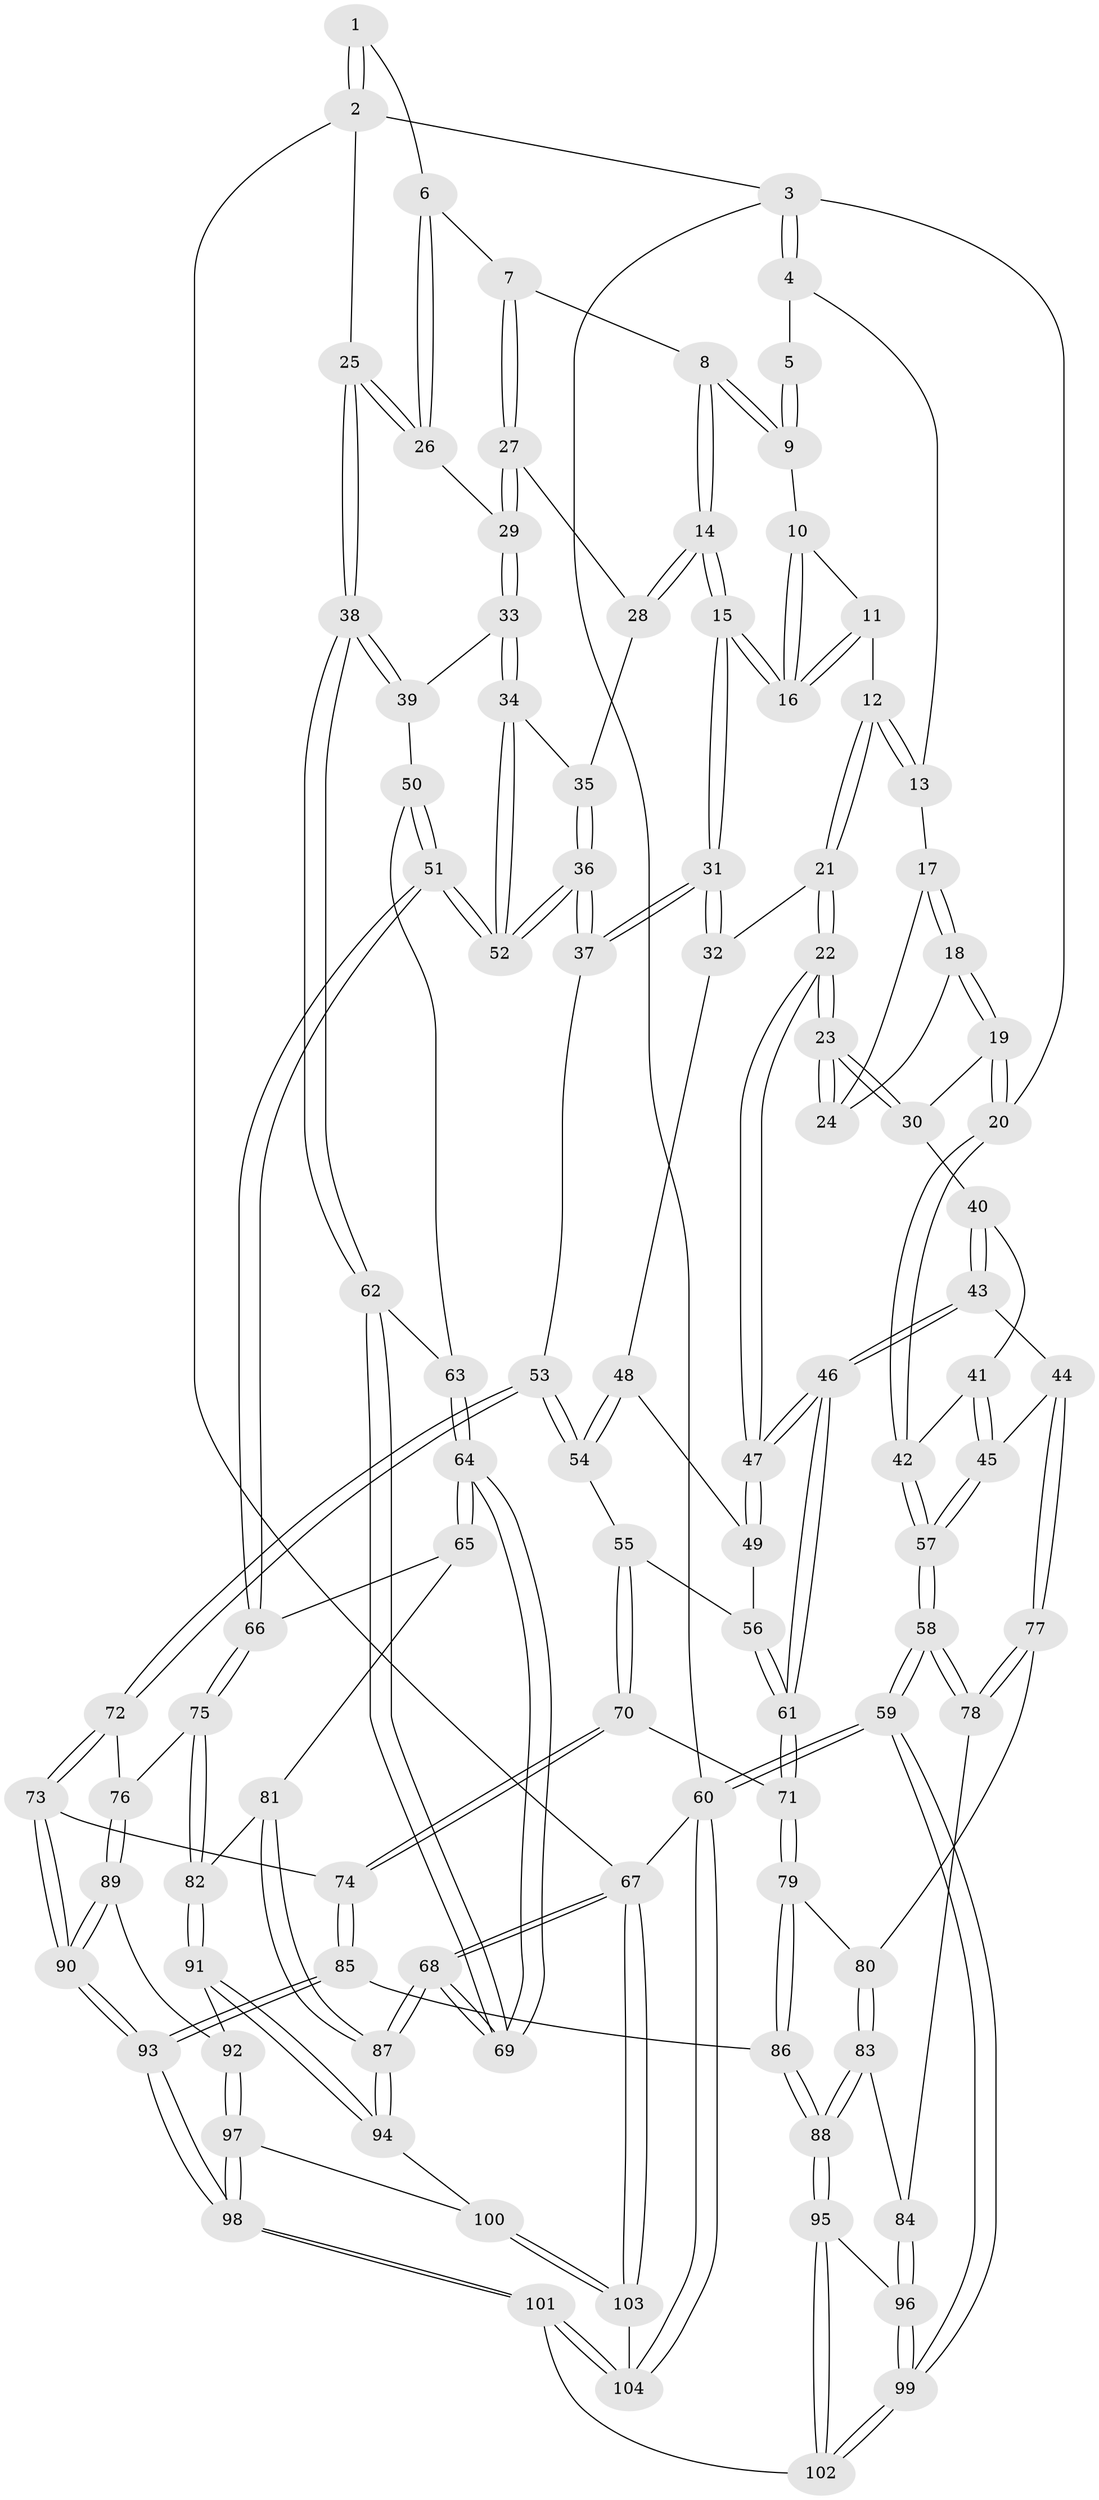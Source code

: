 // coarse degree distribution, {4: 0.328125, 5: 0.359375, 2: 0.03125, 3: 0.125, 6: 0.140625, 7: 0.015625}
// Generated by graph-tools (version 1.1) at 2025/24/03/03/25 07:24:38]
// undirected, 104 vertices, 257 edges
graph export_dot {
graph [start="1"]
  node [color=gray90,style=filled];
  1 [pos="+0.8729535802645136+0"];
  2 [pos="+1+0"];
  3 [pos="+0+0"];
  4 [pos="+0.41827365786796106+0"];
  5 [pos="+0.6675667371281327+0"];
  6 [pos="+0.7909781306143009+0.05337863213737182"];
  7 [pos="+0.7818372932830903+0.0670509089482758"];
  8 [pos="+0.7146829585891447+0.07359518868620836"];
  9 [pos="+0.6528535514859317+0"];
  10 [pos="+0.6416530812277349+0"];
  11 [pos="+0.49573997661047764+0.08680750997945241"];
  12 [pos="+0.47333263802717146+0.0813289808354979"];
  13 [pos="+0.4183916404696679+0"];
  14 [pos="+0.6714139321512336+0.15047709356149938"];
  15 [pos="+0.6273188349036225+0.1732327089967691"];
  16 [pos="+0.607782700673181+0.15015543863960792"];
  17 [pos="+0.31913409721555624+0.0407046050387887"];
  18 [pos="+0.1431492247257288+0.04624571909562658"];
  19 [pos="+0.04149069961391496+0.03235317246647388"];
  20 [pos="+0+0"];
  21 [pos="+0.39916579459772633+0.19865841289084127"];
  22 [pos="+0.36230302483588656+0.212366732143958"];
  23 [pos="+0.3389086280336003+0.19560792510933134"];
  24 [pos="+0.31174509246886845+0.11258672602952086"];
  25 [pos="+1+0"];
  26 [pos="+0.9769370618058233+0.10283172458648224"];
  27 [pos="+0.8007779870159466+0.12953936014334513"];
  28 [pos="+0.7687369785530498+0.17080104754354844"];
  29 [pos="+0.9218482398359471+0.15612986065552145"];
  30 [pos="+0.169226245189735+0.1706455217743697"];
  31 [pos="+0.6202317086971226+0.24506944715510878"];
  32 [pos="+0.4932109512263942+0.25689104020712394"];
  33 [pos="+0.8915900926028666+0.2414660809822992"];
  34 [pos="+0.8682723219357692+0.2593077337987227"];
  35 [pos="+0.7707776436623068+0.17824155696804855"];
  36 [pos="+0.6964395287913038+0.3679576646490023"];
  37 [pos="+0.691853371647104+0.36678304889636915"];
  38 [pos="+1+0.32812047680445244"];
  39 [pos="+0.9625897775437808+0.28393077808797895"];
  40 [pos="+0.17136854378877542+0.23067652135710437"];
  41 [pos="+0.11047702002491008+0.2745644033382137"];
  42 [pos="+0+0.15203179901771913"];
  43 [pos="+0.22592563432255133+0.39857981005843157"];
  44 [pos="+0.17403558261301547+0.41375965595408726"];
  45 [pos="+0.12058890759768776+0.38976237469076885"];
  46 [pos="+0.2906423651907633+0.4055187513035875"];
  47 [pos="+0.3116744815647948+0.3729436632713"];
  48 [pos="+0.4926372957864442+0.2652595214820628"];
  49 [pos="+0.47716446943712715+0.34766850823509937"];
  50 [pos="+0.9286208736299548+0.4003844410190198"];
  51 [pos="+0.776158300984666+0.4054646091473868"];
  52 [pos="+0.7754385645555447+0.4044380870231308"];
  53 [pos="+0.6784205859195889+0.3741490332098688"];
  54 [pos="+0.5738142644915574+0.4023876208217952"];
  55 [pos="+0.5490009563974392+0.41153717973554593"];
  56 [pos="+0.5098287953622245+0.38300297260074173"];
  57 [pos="+0+0.3116063334286114"];
  58 [pos="+0+0.5866886455240626"];
  59 [pos="+0+1"];
  60 [pos="+0+1"];
  61 [pos="+0.31634148108030674+0.4462702587516703"];
  62 [pos="+1+0.411074483759996"];
  63 [pos="+0.9489409843868346+0.4046568069428585"];
  64 [pos="+0.9519943967966159+0.5770695637087925"];
  65 [pos="+0.8089991287887023+0.5011367026942712"];
  66 [pos="+0.7799700292407823+0.42868481120538054"];
  67 [pos="+1+1"];
  68 [pos="+1+1"];
  69 [pos="+1+0.7914095245118904"];
  70 [pos="+0.46339024929577555+0.5354166406725387"];
  71 [pos="+0.3360458441128838+0.48313289528979"];
  72 [pos="+0.578787991475024+0.5814358717762893"];
  73 [pos="+0.517326784745229+0.5759819505571275"];
  74 [pos="+0.47000176176870834+0.545917851463359"];
  75 [pos="+0.6334970636574466+0.5917384864412266"];
  76 [pos="+0.5999397880933586+0.5932224724041313"];
  77 [pos="+0.12813069390061002+0.5032260226520675"];
  78 [pos="+0+0.5897224121985866"];
  79 [pos="+0.2973405924036715+0.5684644603567461"];
  80 [pos="+0.15230577418949826+0.5827505151456863"];
  81 [pos="+0.786130382131196+0.5756570891253826"];
  82 [pos="+0.7240287210805813+0.6410368060466821"];
  83 [pos="+0.1436111963937763+0.6258625335159512"];
  84 [pos="+0.05036468730211254+0.6494327054166467"];
  85 [pos="+0.38443806779513234+0.7233667061563064"];
  86 [pos="+0.2856930421978924+0.6882266300657395"];
  87 [pos="+0.9877267524292705+0.89760284791785"];
  88 [pos="+0.22545148612326255+0.7209894021430375"];
  89 [pos="+0.6151650940772553+0.711424007589047"];
  90 [pos="+0.5175066531403961+0.7384314681481431"];
  91 [pos="+0.7216825267196704+0.7208327138988955"];
  92 [pos="+0.6231696495916776+0.7154486640751658"];
  93 [pos="+0.4559513359571888+0.8125705259930057"];
  94 [pos="+0.7869494147880706+0.8062058181598559"];
  95 [pos="+0.20678795913070047+0.7564726128274267"];
  96 [pos="+0.09842540274974798+0.7554036305268648"];
  97 [pos="+0.6165808903436718+0.8448375992162016"];
  98 [pos="+0.4605548507720421+0.8737269207838597"];
  99 [pos="+0+1"];
  100 [pos="+0.6387283172903826+0.8485873222848288"];
  101 [pos="+0.399756036889677+1"];
  102 [pos="+0.21755354244011507+0.8373649459040442"];
  103 [pos="+0.705601594693612+1"];
  104 [pos="+0.40149121760941525+1"];
  1 -- 2;
  1 -- 2;
  1 -- 6;
  2 -- 3;
  2 -- 25;
  2 -- 67;
  3 -- 4;
  3 -- 4;
  3 -- 20;
  3 -- 60;
  4 -- 5;
  4 -- 13;
  5 -- 9;
  5 -- 9;
  6 -- 7;
  6 -- 26;
  6 -- 26;
  7 -- 8;
  7 -- 27;
  7 -- 27;
  8 -- 9;
  8 -- 9;
  8 -- 14;
  8 -- 14;
  9 -- 10;
  10 -- 11;
  10 -- 16;
  10 -- 16;
  11 -- 12;
  11 -- 16;
  11 -- 16;
  12 -- 13;
  12 -- 13;
  12 -- 21;
  12 -- 21;
  13 -- 17;
  14 -- 15;
  14 -- 15;
  14 -- 28;
  14 -- 28;
  15 -- 16;
  15 -- 16;
  15 -- 31;
  15 -- 31;
  17 -- 18;
  17 -- 18;
  17 -- 24;
  18 -- 19;
  18 -- 19;
  18 -- 24;
  19 -- 20;
  19 -- 20;
  19 -- 30;
  20 -- 42;
  20 -- 42;
  21 -- 22;
  21 -- 22;
  21 -- 32;
  22 -- 23;
  22 -- 23;
  22 -- 47;
  22 -- 47;
  23 -- 24;
  23 -- 24;
  23 -- 30;
  23 -- 30;
  25 -- 26;
  25 -- 26;
  25 -- 38;
  25 -- 38;
  26 -- 29;
  27 -- 28;
  27 -- 29;
  27 -- 29;
  28 -- 35;
  29 -- 33;
  29 -- 33;
  30 -- 40;
  31 -- 32;
  31 -- 32;
  31 -- 37;
  31 -- 37;
  32 -- 48;
  33 -- 34;
  33 -- 34;
  33 -- 39;
  34 -- 35;
  34 -- 52;
  34 -- 52;
  35 -- 36;
  35 -- 36;
  36 -- 37;
  36 -- 37;
  36 -- 52;
  36 -- 52;
  37 -- 53;
  38 -- 39;
  38 -- 39;
  38 -- 62;
  38 -- 62;
  39 -- 50;
  40 -- 41;
  40 -- 43;
  40 -- 43;
  41 -- 42;
  41 -- 45;
  41 -- 45;
  42 -- 57;
  42 -- 57;
  43 -- 44;
  43 -- 46;
  43 -- 46;
  44 -- 45;
  44 -- 77;
  44 -- 77;
  45 -- 57;
  45 -- 57;
  46 -- 47;
  46 -- 47;
  46 -- 61;
  46 -- 61;
  47 -- 49;
  47 -- 49;
  48 -- 49;
  48 -- 54;
  48 -- 54;
  49 -- 56;
  50 -- 51;
  50 -- 51;
  50 -- 63;
  51 -- 52;
  51 -- 52;
  51 -- 66;
  51 -- 66;
  53 -- 54;
  53 -- 54;
  53 -- 72;
  53 -- 72;
  54 -- 55;
  55 -- 56;
  55 -- 70;
  55 -- 70;
  56 -- 61;
  56 -- 61;
  57 -- 58;
  57 -- 58;
  58 -- 59;
  58 -- 59;
  58 -- 78;
  58 -- 78;
  59 -- 60;
  59 -- 60;
  59 -- 99;
  59 -- 99;
  60 -- 104;
  60 -- 104;
  60 -- 67;
  61 -- 71;
  61 -- 71;
  62 -- 63;
  62 -- 69;
  62 -- 69;
  63 -- 64;
  63 -- 64;
  64 -- 65;
  64 -- 65;
  64 -- 69;
  64 -- 69;
  65 -- 66;
  65 -- 81;
  66 -- 75;
  66 -- 75;
  67 -- 68;
  67 -- 68;
  67 -- 103;
  67 -- 103;
  68 -- 69;
  68 -- 69;
  68 -- 87;
  68 -- 87;
  70 -- 71;
  70 -- 74;
  70 -- 74;
  71 -- 79;
  71 -- 79;
  72 -- 73;
  72 -- 73;
  72 -- 76;
  73 -- 74;
  73 -- 90;
  73 -- 90;
  74 -- 85;
  74 -- 85;
  75 -- 76;
  75 -- 82;
  75 -- 82;
  76 -- 89;
  76 -- 89;
  77 -- 78;
  77 -- 78;
  77 -- 80;
  78 -- 84;
  79 -- 80;
  79 -- 86;
  79 -- 86;
  80 -- 83;
  80 -- 83;
  81 -- 82;
  81 -- 87;
  81 -- 87;
  82 -- 91;
  82 -- 91;
  83 -- 84;
  83 -- 88;
  83 -- 88;
  84 -- 96;
  84 -- 96;
  85 -- 86;
  85 -- 93;
  85 -- 93;
  86 -- 88;
  86 -- 88;
  87 -- 94;
  87 -- 94;
  88 -- 95;
  88 -- 95;
  89 -- 90;
  89 -- 90;
  89 -- 92;
  90 -- 93;
  90 -- 93;
  91 -- 92;
  91 -- 94;
  91 -- 94;
  92 -- 97;
  92 -- 97;
  93 -- 98;
  93 -- 98;
  94 -- 100;
  95 -- 96;
  95 -- 102;
  95 -- 102;
  96 -- 99;
  96 -- 99;
  97 -- 98;
  97 -- 98;
  97 -- 100;
  98 -- 101;
  98 -- 101;
  99 -- 102;
  99 -- 102;
  100 -- 103;
  100 -- 103;
  101 -- 102;
  101 -- 104;
  101 -- 104;
  103 -- 104;
}
